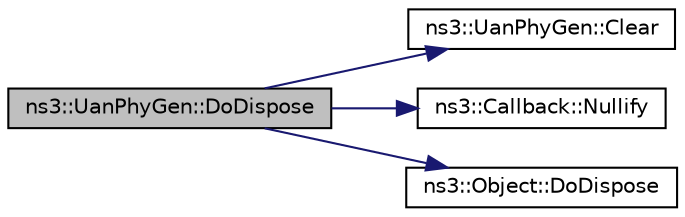 digraph "ns3::UanPhyGen::DoDispose"
{
  edge [fontname="Helvetica",fontsize="10",labelfontname="Helvetica",labelfontsize="10"];
  node [fontname="Helvetica",fontsize="10",shape=record];
  rankdir="LR";
  Node1 [label="ns3::UanPhyGen::DoDispose",height=0.2,width=0.4,color="black", fillcolor="grey75", style="filled", fontcolor="black"];
  Node1 -> Node2 [color="midnightblue",fontsize="10",style="solid"];
  Node2 [label="ns3::UanPhyGen::Clear",height=0.2,width=0.4,color="black", fillcolor="white", style="filled",URL="$da/d4e/classns3_1_1UanPhyGen.html#ad60cab9aa85ea0e48c7ed9a8e59ad81f"];
  Node1 -> Node3 [color="midnightblue",fontsize="10",style="solid"];
  Node3 [label="ns3::Callback::Nullify",height=0.2,width=0.4,color="black", fillcolor="white", style="filled",URL="$d1/d48/classns3_1_1Callback.html#ab24de4ac458fc5b1ac6f7a672c4c6cea"];
  Node1 -> Node4 [color="midnightblue",fontsize="10",style="solid"];
  Node4 [label="ns3::Object::DoDispose",height=0.2,width=0.4,color="black", fillcolor="white", style="filled",URL="$d9/d77/classns3_1_1Object.html#a475d429a75d302d4775f4ae32479b287"];
}
